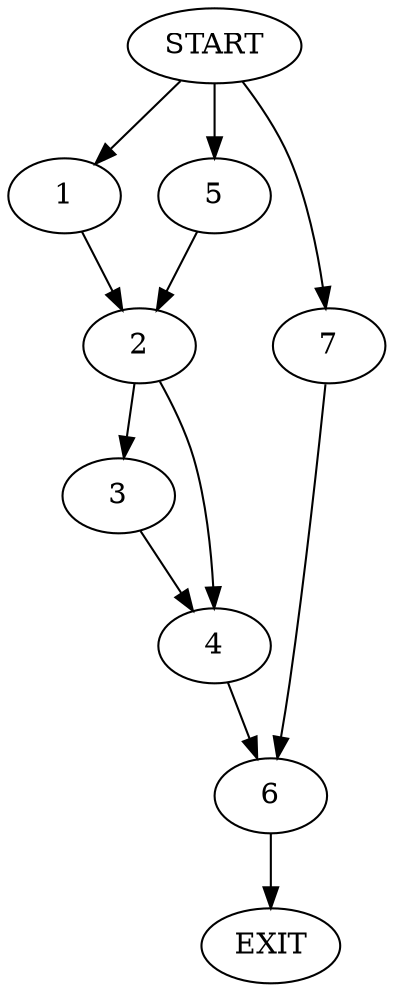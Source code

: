 digraph {
0 [label="START"]
8 [label="EXIT"]
0 -> 1
1 -> 2
2 -> 3
2 -> 4
0 -> 5
5 -> 2
3 -> 4
4 -> 6
6 -> 8
0 -> 7
7 -> 6
}
